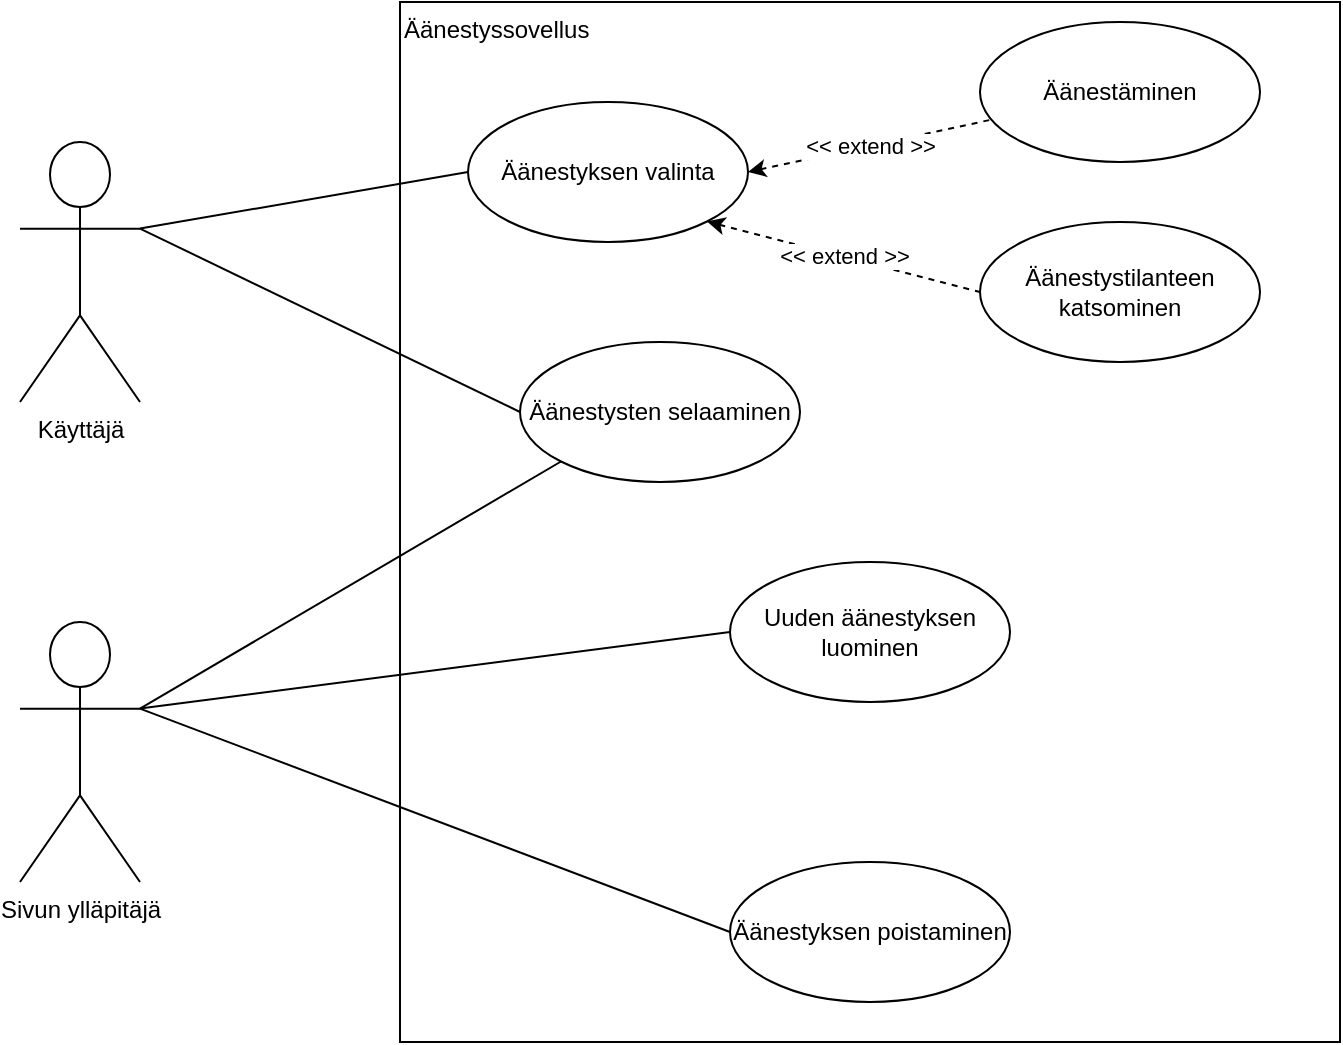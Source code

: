 <mxfile version="15.4.3" type="device"><diagram id="yAAjbfPwRHfIsssLz5a2" name="Page-1"><mxGraphModel dx="782" dy="681" grid="1" gridSize="10" guides="1" tooltips="1" connect="1" arrows="1" fold="1" page="1" pageScale="1" pageWidth="827" pageHeight="1169" math="0" shadow="0"><root><mxCell id="0"/><mxCell id="1" parent="0"/><mxCell id="cIVE2650z7avXCqy_JBi-3" value="Äänestyssovellus" style="rounded=0;whiteSpace=wrap;html=1;align=left;verticalAlign=top;" vertex="1" parent="1"><mxGeometry x="310" y="20" width="470" height="520" as="geometry"/></mxCell><mxCell id="cIVE2650z7avXCqy_JBi-60" style="edgeStyle=none;rounded=0;orthogonalLoop=1;jettySize=auto;html=1;exitX=1;exitY=0.333;exitDx=0;exitDy=0;exitPerimeter=0;entryX=0;entryY=0.5;entryDx=0;entryDy=0;startArrow=none;startFill=0;endArrow=none;endFill=0;" edge="1" parent="1" source="cIVE2650z7avXCqy_JBi-1" target="cIVE2650z7avXCqy_JBi-50"><mxGeometry relative="1" as="geometry"/></mxCell><mxCell id="cIVE2650z7avXCqy_JBi-1" value="Käyttäjä" style="shape=umlActor;verticalLabelPosition=bottom;verticalAlign=top;html=1;outlineConnect=0;" vertex="1" parent="1"><mxGeometry x="120" y="90" width="60" height="130" as="geometry"/></mxCell><mxCell id="cIVE2650z7avXCqy_JBi-61" style="edgeStyle=none;rounded=0;orthogonalLoop=1;jettySize=auto;html=1;exitX=1;exitY=0.333;exitDx=0;exitDy=0;exitPerimeter=0;entryX=0;entryY=0.5;entryDx=0;entryDy=0;startArrow=none;startFill=0;endArrow=none;endFill=0;" edge="1" parent="1" source="cIVE2650z7avXCqy_JBi-2" target="cIVE2650z7avXCqy_JBi-41"><mxGeometry relative="1" as="geometry"/></mxCell><mxCell id="cIVE2650z7avXCqy_JBi-62" style="edgeStyle=none;rounded=0;orthogonalLoop=1;jettySize=auto;html=1;exitX=1;exitY=0.333;exitDx=0;exitDy=0;exitPerimeter=0;entryX=0;entryY=0.5;entryDx=0;entryDy=0;startArrow=none;startFill=0;endArrow=none;endFill=0;" edge="1" parent="1" source="cIVE2650z7avXCqy_JBi-2" target="cIVE2650z7avXCqy_JBi-48"><mxGeometry relative="1" as="geometry"/></mxCell><mxCell id="cIVE2650z7avXCqy_JBi-71" style="edgeStyle=none;rounded=0;orthogonalLoop=1;jettySize=auto;html=1;exitX=1;exitY=0.333;exitDx=0;exitDy=0;exitPerimeter=0;entryX=0;entryY=1;entryDx=0;entryDy=0;startArrow=none;startFill=0;endArrow=none;endFill=0;" edge="1" parent="1" source="cIVE2650z7avXCqy_JBi-2" target="cIVE2650z7avXCqy_JBi-49"><mxGeometry relative="1" as="geometry"/></mxCell><mxCell id="cIVE2650z7avXCqy_JBi-2" value="Sivun ylläpitäjä" style="shape=umlActor;verticalLabelPosition=bottom;verticalAlign=top;html=1;outlineConnect=0;" vertex="1" parent="1"><mxGeometry x="120" y="330" width="60" height="130" as="geometry"/></mxCell><mxCell id="cIVE2650z7avXCqy_JBi-41" value="Uuden äänestyksen luominen" style="ellipse;whiteSpace=wrap;html=1;strokeColor=default;align=center;verticalAlign=middle;" vertex="1" parent="1"><mxGeometry x="475" y="300" width="140" height="70" as="geometry"/></mxCell><mxCell id="cIVE2650z7avXCqy_JBi-45" value="Äänestystilanteen katsominen" style="ellipse;whiteSpace=wrap;html=1;strokeColor=default;align=center;verticalAlign=middle;" vertex="1" parent="1"><mxGeometry x="600" y="130" width="140" height="70" as="geometry"/></mxCell><mxCell id="cIVE2650z7avXCqy_JBi-46" value="Äänestäminen" style="ellipse;whiteSpace=wrap;html=1;strokeColor=default;align=center;verticalAlign=middle;" vertex="1" parent="1"><mxGeometry x="600" y="30" width="140" height="70" as="geometry"/></mxCell><mxCell id="cIVE2650z7avXCqy_JBi-48" value="Äänestyksen poistaminen" style="ellipse;whiteSpace=wrap;html=1;strokeColor=default;align=center;verticalAlign=middle;" vertex="1" parent="1"><mxGeometry x="475" y="450" width="140" height="70" as="geometry"/></mxCell><mxCell id="cIVE2650z7avXCqy_JBi-49" value="Äänestysten selaaminen" style="ellipse;whiteSpace=wrap;html=1;strokeColor=default;align=center;verticalAlign=middle;" vertex="1" parent="1"><mxGeometry x="370" y="190" width="140" height="70" as="geometry"/></mxCell><mxCell id="cIVE2650z7avXCqy_JBi-68" value="&amp;lt;&amp;lt; extend &amp;gt;&amp;gt;" style="edgeStyle=none;rounded=0;orthogonalLoop=1;jettySize=auto;html=1;exitX=1;exitY=0.5;exitDx=0;exitDy=0;dashed=1;startArrow=classic;startFill=1;endArrow=none;endFill=0;" edge="1" parent="1" source="cIVE2650z7avXCqy_JBi-50" target="cIVE2650z7avXCqy_JBi-46"><mxGeometry relative="1" as="geometry"/></mxCell><mxCell id="cIVE2650z7avXCqy_JBi-70" value="&amp;lt;&amp;lt; extend &amp;gt;&amp;gt;" style="edgeStyle=none;rounded=0;orthogonalLoop=1;jettySize=auto;html=1;exitX=1;exitY=1;exitDx=0;exitDy=0;entryX=0;entryY=0.5;entryDx=0;entryDy=0;dashed=1;startArrow=classic;startFill=1;endArrow=none;endFill=0;" edge="1" parent="1" source="cIVE2650z7avXCqy_JBi-50" target="cIVE2650z7avXCqy_JBi-45"><mxGeometry relative="1" as="geometry"/></mxCell><mxCell id="cIVE2650z7avXCqy_JBi-50" value="Äänestyksen valinta" style="ellipse;whiteSpace=wrap;html=1;strokeColor=default;align=center;verticalAlign=middle;" vertex="1" parent="1"><mxGeometry x="344" y="70" width="140" height="70" as="geometry"/></mxCell><mxCell id="cIVE2650z7avXCqy_JBi-56" value="" style="endArrow=none;html=1;rounded=0;entryX=0;entryY=0.5;entryDx=0;entryDy=0;startArrow=none;startFill=0;exitX=1;exitY=0.333;exitDx=0;exitDy=0;exitPerimeter=0;" edge="1" parent="1" source="cIVE2650z7avXCqy_JBi-1" target="cIVE2650z7avXCqy_JBi-49"><mxGeometry width="50" height="50" relative="1" as="geometry"><mxPoint x="170" y="205" as="sourcePoint"/><mxPoint x="430" y="250" as="targetPoint"/></mxGeometry></mxCell></root></mxGraphModel></diagram></mxfile>